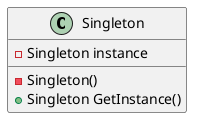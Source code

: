 @startuml
class Singleton 
{
    - Singleton instance
    - Singleton()
    + Singleton GetInstance()
}
@enduml

